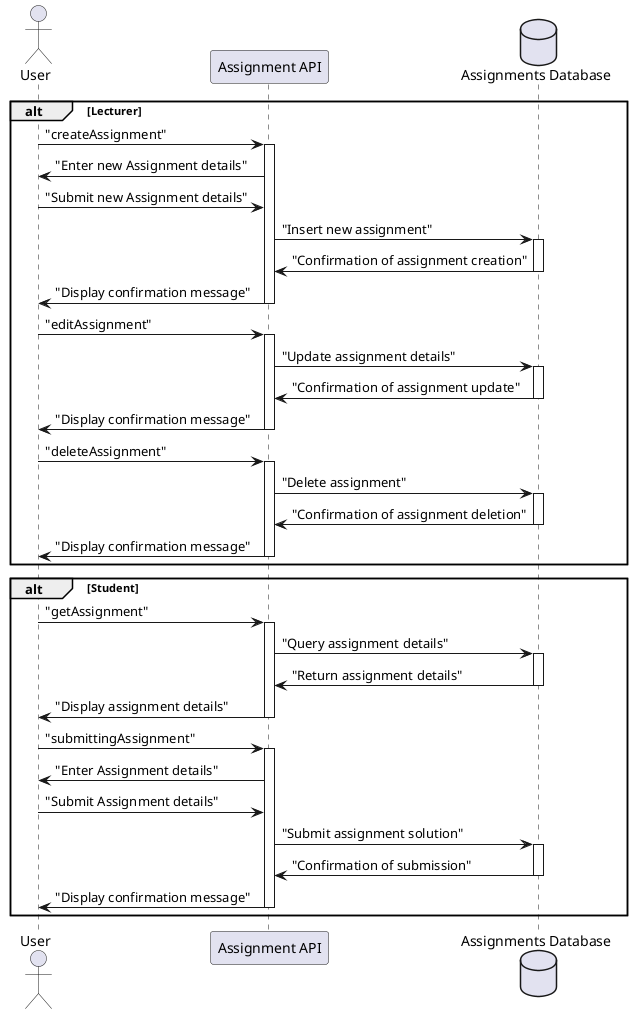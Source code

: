 @startuml "מערכת מטלות"
Actor User
participant API as "Assignment API"
database Database_Assignments as "Assignments Database"
alt Lecturer
User->API: "createAssignment"
activate API
API->User: "Enter new Assignment details"
User->API: "Submit new Assignment details"
API->Database_Assignments: "Insert new assignment"
activate Database_Assignments
Database_Assignments->API: "Confirmation of assignment creation"
deactivate Database_Assignments
API->User: "Display confirmation message"
deactivate API

User->API: "editAssignment"
activate API
API->Database_Assignments: "Update assignment details"
activate Database_Assignments
Database_Assignments->API: "Confirmation of assignment update"
deactivate Database_Assignments
API->User: "Display confirmation message"
deactivate API

User->API: "deleteAssignment"
activate API
API->Database_Assignments: "Delete assignment"
activate Database_Assignments
Database_Assignments->API: "Confirmation of assignment deletion"
deactivate Database_Assignments
API->User: "Display confirmation message"
deactivate API
end

alt Student
User->API: "getAssignment"
activate API
API->Database_Assignments: "Query assignment details"
activate Database_Assignments
Database_Assignments->API: "Return assignment details"
deactivate Database_Assignments
API->User: "Display assignment details"
deactivate API

User->API: "submittingAssignment"
activate API
API->User: "Enter Assignment details"
User->API: "Submit Assignment details"
API->Database_Assignments: "Submit assignment solution"
activate Database_Assignments
Database_Assignments->API: "Confirmation of submission"
deactivate Database_Assignments
API->User: "Display confirmation message"
deactivate API
end
@enduml